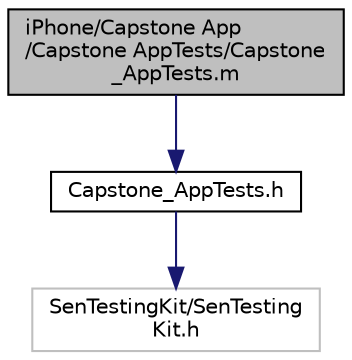 digraph "iPhone/Capstone App/Capstone AppTests/Capstone_AppTests.m"
{
  edge [fontname="Helvetica",fontsize="10",labelfontname="Helvetica",labelfontsize="10"];
  node [fontname="Helvetica",fontsize="10",shape=record];
  Node1 [label="iPhone/Capstone App\l/Capstone AppTests/Capstone\l_AppTests.m",height=0.2,width=0.4,color="black", fillcolor="grey75", style="filled" fontcolor="black"];
  Node1 -> Node2 [color="midnightblue",fontsize="10",style="solid",fontname="Helvetica"];
  Node2 [label="Capstone_AppTests.h",height=0.2,width=0.4,color="black", fillcolor="white", style="filled",URL="$_capstone___app_tests_8h.html"];
  Node2 -> Node3 [color="midnightblue",fontsize="10",style="solid",fontname="Helvetica"];
  Node3 [label="SenTestingKit/SenTesting\lKit.h",height=0.2,width=0.4,color="grey75", fillcolor="white", style="filled"];
}
